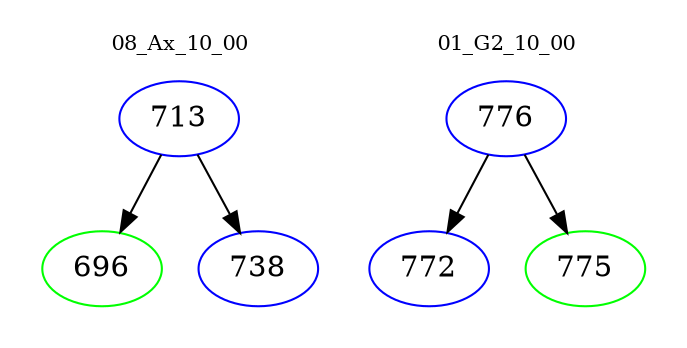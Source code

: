 digraph{
subgraph cluster_0 {
color = white
label = "08_Ax_10_00";
fontsize=10;
T0_713 [label="713", color="blue"]
T0_713 -> T0_696 [color="black"]
T0_696 [label="696", color="green"]
T0_713 -> T0_738 [color="black"]
T0_738 [label="738", color="blue"]
}
subgraph cluster_1 {
color = white
label = "01_G2_10_00";
fontsize=10;
T1_776 [label="776", color="blue"]
T1_776 -> T1_772 [color="black"]
T1_772 [label="772", color="blue"]
T1_776 -> T1_775 [color="black"]
T1_775 [label="775", color="green"]
}
}
